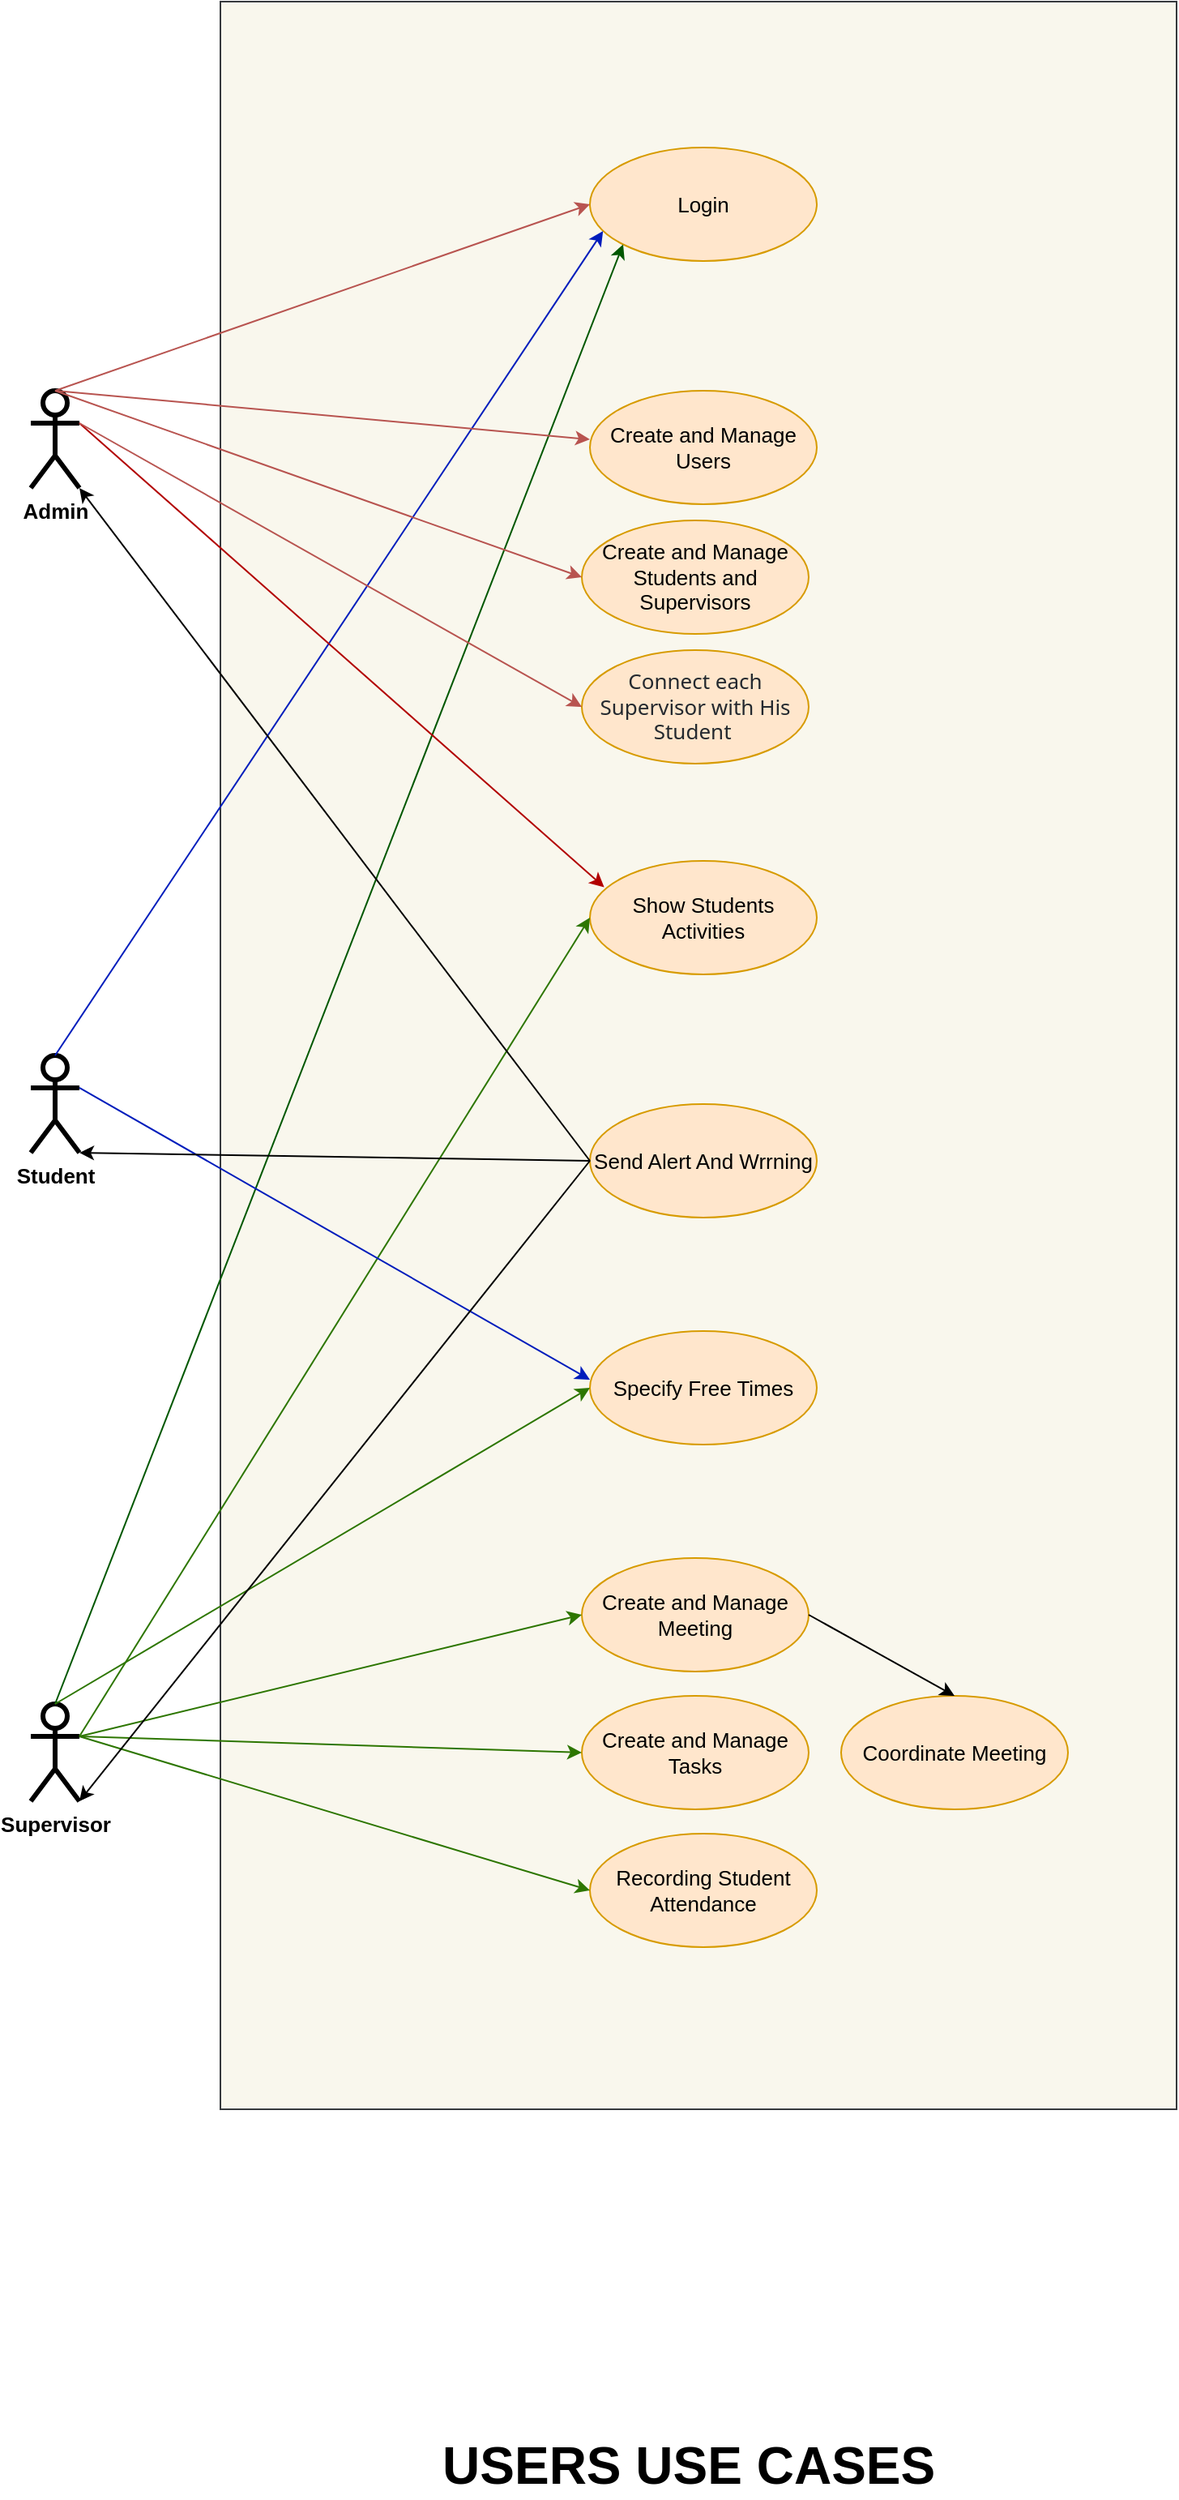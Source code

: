 <mxfile version="13.9.9" type="device"><diagram name="Page-1" id="74e2e168-ea6b-b213-b513-2b3c1d86103e"><mxGraphModel dx="2076" dy="1214" grid="1" gridSize="10" guides="1" tooltips="1" connect="1" arrows="1" fold="1" page="1" pageScale="1" pageWidth="1100" pageHeight="850" background="#ffffff" math="0" shadow="0"><root><mxCell id="0"/><mxCell id="1" parent="0"/><mxCell id="loEWUCpoRuhboECgRlNk-50" value="" style="rounded=0;whiteSpace=wrap;html=1;fillColor=#f9f7ed;strokeColor=#36393d;" vertex="1" parent="1"><mxGeometry x="260" y="80" width="590" height="1300" as="geometry"/></mxCell><mxCell id="qRqAcbwE4Pd-obTnEehp-1" value="&lt;b&gt;Admin&lt;/b&gt;" style="shape=umlActor;verticalLabelPosition=bottom;verticalAlign=top;html=1;outlineConnect=0;strokeWidth=3;fontSize=13;" parent="1" vertex="1"><mxGeometry x="143" y="320" width="30" height="60" as="geometry"/></mxCell><mxCell id="qRqAcbwE4Pd-obTnEehp-2" value="&lt;b&gt;Supervisor&lt;/b&gt;" style="shape=umlActor;verticalLabelPosition=bottom;verticalAlign=top;html=1;outlineConnect=0;strokeWidth=3;fontSize=13;" parent="1" vertex="1"><mxGeometry x="143" y="1130" width="30" height="60" as="geometry"/></mxCell><mxCell id="qRqAcbwE4Pd-obTnEehp-4" value="&lt;b&gt;Student&lt;/b&gt;" style="shape=umlActor;verticalLabelPosition=bottom;verticalAlign=top;html=1;outlineConnect=0;strokeWidth=3;fontSize=13;" parent="1" vertex="1"><mxGeometry x="143" y="730" width="30" height="60" as="geometry"/></mxCell><mxCell id="qRqAcbwE4Pd-obTnEehp-8" value="Login" style="ellipse;whiteSpace=wrap;html=1;fontSize=13;fillColor=#ffe6cc;strokeColor=#d79b00;" parent="1" vertex="1"><mxGeometry x="488" y="170" width="140" height="70" as="geometry"/></mxCell><mxCell id="qRqAcbwE4Pd-obTnEehp-11" value="Create and Manage Users" style="ellipse;whiteSpace=wrap;html=1;fillColor=#ffe6cc;strokeColor=#d79b00;fontSize=13;fontStyle=0" parent="1" vertex="1"><mxGeometry x="488" y="320" width="140" height="70" as="geometry"/></mxCell><mxCell id="qRqAcbwE4Pd-obTnEehp-12" value="Create and Manage Students and&lt;br style=&quot;font-size: 13px;&quot;&gt;Supervisors" style="ellipse;whiteSpace=wrap;html=1;fillColor=#ffe6cc;strokeColor=#d79b00;fontSize=13;fontStyle=0" parent="1" vertex="1"><mxGeometry x="483" y="400" width="140" height="70" as="geometry"/></mxCell><mxCell id="qRqAcbwE4Pd-obTnEehp-14" value="&lt;span style=&quot;line-height: 107%; font-family: &amp;quot;segoe ui&amp;quot;, sans-serif; color: rgb(36, 41, 47); font-size: 13px;&quot;&gt;&lt;font style=&quot;font-size: 13px;&quot;&gt;Connect each Supervisor with His Student&amp;nbsp;&lt;/font&gt;&lt;/span&gt;" style="ellipse;whiteSpace=wrap;html=1;fontStyle=0;fontSize=13;fillColor=#ffe6cc;strokeColor=#d79b00;" parent="1" vertex="1"><mxGeometry x="483" y="480" width="140" height="70" as="geometry"/></mxCell><mxCell id="DByrJwnGafrTDHUJ06Z9-2" value="Create and Manage Meeting" style="ellipse;whiteSpace=wrap;html=1;fillColor=#ffe6cc;strokeColor=#d79b00;fontSize=13;fontStyle=0" parent="1" vertex="1"><mxGeometry x="483" y="1040" width="140" height="70" as="geometry"/></mxCell><mxCell id="DByrJwnGafrTDHUJ06Z9-3" value="Specify Free Times" style="ellipse;whiteSpace=wrap;html=1;fillColor=#ffe6cc;strokeColor=#d79b00;fontSize=13;fontStyle=0" parent="1" vertex="1"><mxGeometry x="488" y="900" width="140" height="70" as="geometry"/></mxCell><mxCell id="DByrJwnGafrTDHUJ06Z9-4" value="Coordinate Meeting" style="ellipse;whiteSpace=wrap;html=1;fillColor=#ffe6cc;strokeColor=#d79b00;fontSize=13;" parent="1" vertex="1"><mxGeometry x="643" y="1125" width="140" height="70" as="geometry"/></mxCell><mxCell id="DByrJwnGafrTDHUJ06Z9-5" value="Create and Manage Tasks" style="ellipse;whiteSpace=wrap;html=1;fillColor=#ffe6cc;strokeColor=#d79b00;fontSize=13;fontStyle=0" parent="1" vertex="1"><mxGeometry x="483" y="1125" width="140" height="70" as="geometry"/></mxCell><mxCell id="DByrJwnGafrTDHUJ06Z9-6" value="Show Students&lt;br style=&quot;font-size: 13px;&quot;&gt;Activities" style="ellipse;whiteSpace=wrap;html=1;fillColor=#ffe6cc;strokeColor=#d79b00;fontSize=13;fontStyle=0" parent="1" vertex="1"><mxGeometry x="488" y="610" width="140" height="70" as="geometry"/></mxCell><mxCell id="DByrJwnGafrTDHUJ06Z9-8" value="Recording Student Attendance" style="ellipse;whiteSpace=wrap;html=1;fillColor=#ffe6cc;strokeColor=#d79b00;fontSize=13;fontStyle=0" parent="1" vertex="1"><mxGeometry x="488" y="1210" width="140" height="70" as="geometry"/></mxCell><mxCell id="DByrJwnGafrTDHUJ06Z9-73" value="USERS USE CASES&amp;nbsp;" style="text;html=1;align=center;verticalAlign=middle;resizable=0;points=[];autosize=1;fontSize=32;fontStyle=1" parent="1" vertex="1"><mxGeometry x="388" y="1580" width="330" height="40" as="geometry"/></mxCell><mxCell id="loEWUCpoRuhboECgRlNk-21" value="" style="endArrow=classic;html=1;exitX=0.5;exitY=0;exitDx=0;exitDy=0;exitPerimeter=0;entryX=0;entryY=0.5;entryDx=0;entryDy=0;fillColor=#f8cecc;strokeColor=#b85450;" edge="1" parent="1" source="qRqAcbwE4Pd-obTnEehp-1" target="qRqAcbwE4Pd-obTnEehp-8"><mxGeometry width="50" height="50" relative="1" as="geometry"><mxPoint x="233" y="320" as="sourcePoint"/><mxPoint x="573" y="560" as="targetPoint"/></mxGeometry></mxCell><mxCell id="loEWUCpoRuhboECgRlNk-22" value="" style="endArrow=classic;html=1;exitX=0.5;exitY=0;exitDx=0;exitDy=0;exitPerimeter=0;entryX=0.058;entryY=0.736;entryDx=0;entryDy=0;fillColor=#0050ef;strokeColor=#001DBC;entryPerimeter=0;" edge="1" parent="1" source="qRqAcbwE4Pd-obTnEehp-4" target="qRqAcbwE4Pd-obTnEehp-8"><mxGeometry width="50" height="50" relative="1" as="geometry"><mxPoint x="153" y="570" as="sourcePoint"/><mxPoint x="368" y="495" as="targetPoint"/></mxGeometry></mxCell><mxCell id="loEWUCpoRuhboECgRlNk-23" value="" style="endArrow=classic;html=1;exitX=0.5;exitY=0;exitDx=0;exitDy=0;exitPerimeter=0;entryX=0;entryY=1;entryDx=0;entryDy=0;fillColor=#008a00;strokeColor=#005700;" edge="1" parent="1" source="qRqAcbwE4Pd-obTnEehp-2" target="qRqAcbwE4Pd-obTnEehp-8"><mxGeometry width="50" height="50" relative="1" as="geometry"><mxPoint x="168" y="580" as="sourcePoint"/><mxPoint x="403.503" y="279.749" as="targetPoint"/></mxGeometry></mxCell><mxCell id="loEWUCpoRuhboECgRlNk-35" value="" style="endArrow=classic;html=1;exitX=1;exitY=0.333;exitDx=0;exitDy=0;exitPerimeter=0;entryX=0;entryY=0.5;entryDx=0;entryDy=0;fillColor=#60a917;strokeColor=#2D7600;" edge="1" parent="1" source="qRqAcbwE4Pd-obTnEehp-2" target="DByrJwnGafrTDHUJ06Z9-6"><mxGeometry width="50" height="50" relative="1" as="geometry"><mxPoint x="503" y="680" as="sourcePoint"/><mxPoint x="553" y="630" as="targetPoint"/></mxGeometry></mxCell><mxCell id="loEWUCpoRuhboECgRlNk-36" value="" style="endArrow=classic;html=1;exitX=1;exitY=0.333;exitDx=0;exitDy=0;exitPerimeter=0;entryX=0.063;entryY=0.232;entryDx=0;entryDy=0;fillColor=#e51400;strokeColor=#B20000;entryPerimeter=0;" edge="1" parent="1" source="qRqAcbwE4Pd-obTnEehp-1" target="DByrJwnGafrTDHUJ06Z9-6"><mxGeometry width="50" height="50" relative="1" as="geometry"><mxPoint x="175.5" y="826.0" as="sourcePoint"/><mxPoint x="423" y="775" as="targetPoint"/></mxGeometry></mxCell><mxCell id="loEWUCpoRuhboECgRlNk-37" value="" style="endArrow=classic;html=1;exitX=0.5;exitY=0;exitDx=0;exitDy=0;exitPerimeter=0;entryX=0;entryY=0.429;entryDx=0;entryDy=0;fillColor=#f8cecc;strokeColor=#b85450;entryPerimeter=0;" edge="1" parent="1" source="qRqAcbwE4Pd-obTnEehp-1" target="qRqAcbwE4Pd-obTnEehp-11"><mxGeometry width="50" height="50" relative="1" as="geometry"><mxPoint x="168.0" y="330" as="sourcePoint"/><mxPoint x="433.0" y="255" as="targetPoint"/></mxGeometry></mxCell><mxCell id="loEWUCpoRuhboECgRlNk-38" value="" style="endArrow=classic;html=1;exitX=0.5;exitY=0;exitDx=0;exitDy=0;exitPerimeter=0;entryX=0;entryY=0.5;entryDx=0;entryDy=0;fillColor=#f8cecc;strokeColor=#b85450;" edge="1" parent="1" source="qRqAcbwE4Pd-obTnEehp-1" target="qRqAcbwE4Pd-obTnEehp-12"><mxGeometry width="50" height="50" relative="1" as="geometry"><mxPoint x="178.0" y="340" as="sourcePoint"/><mxPoint x="443.0" y="265" as="targetPoint"/></mxGeometry></mxCell><mxCell id="loEWUCpoRuhboECgRlNk-39" value="" style="endArrow=classic;html=1;entryX=0;entryY=0.5;entryDx=0;entryDy=0;fillColor=#f8cecc;strokeColor=#b85450;" edge="1" parent="1" target="qRqAcbwE4Pd-obTnEehp-14"><mxGeometry width="50" height="50" relative="1" as="geometry"><mxPoint x="173" y="340" as="sourcePoint"/><mxPoint x="453.0" y="275" as="targetPoint"/></mxGeometry></mxCell><mxCell id="loEWUCpoRuhboECgRlNk-41" value="" style="endArrow=classic;html=1;exitX=0.5;exitY=0;exitDx=0;exitDy=0;exitPerimeter=0;entryX=0;entryY=0.5;entryDx=0;entryDy=0;fillColor=#60a917;strokeColor=#2D7600;" edge="1" parent="1" source="qRqAcbwE4Pd-obTnEehp-2" target="DByrJwnGafrTDHUJ06Z9-3"><mxGeometry width="50" height="50" relative="1" as="geometry"><mxPoint x="175.5" y="826" as="sourcePoint"/><mxPoint x="423.0" y="775" as="targetPoint"/></mxGeometry></mxCell><mxCell id="loEWUCpoRuhboECgRlNk-42" value="" style="endArrow=classic;html=1;exitX=1;exitY=0.333;exitDx=0;exitDy=0;exitPerimeter=0;entryX=0;entryY=0.5;entryDx=0;entryDy=0;fillColor=#60a917;strokeColor=#2D7600;" edge="1" parent="1" source="qRqAcbwE4Pd-obTnEehp-2" target="DByrJwnGafrTDHUJ06Z9-2"><mxGeometry width="50" height="50" relative="1" as="geometry"><mxPoint x="185.5" y="836" as="sourcePoint"/><mxPoint x="433.0" y="785" as="targetPoint"/></mxGeometry></mxCell><mxCell id="loEWUCpoRuhboECgRlNk-43" value="" style="endArrow=classic;html=1;exitX=1;exitY=0.333;exitDx=0;exitDy=0;exitPerimeter=0;entryX=0;entryY=0.5;entryDx=0;entryDy=0;fillColor=#60a917;strokeColor=#2D7600;" edge="1" parent="1" source="qRqAcbwE4Pd-obTnEehp-2" target="DByrJwnGafrTDHUJ06Z9-5"><mxGeometry width="50" height="50" relative="1" as="geometry"><mxPoint x="183" y="840" as="sourcePoint"/><mxPoint x="423.0" y="895" as="targetPoint"/></mxGeometry></mxCell><mxCell id="loEWUCpoRuhboECgRlNk-44" value="" style="endArrow=classic;html=1;entryX=0;entryY=0.5;entryDx=0;entryDy=0;fillColor=#60a917;strokeColor=#2D7600;exitX=1;exitY=0.333;exitDx=0;exitDy=0;exitPerimeter=0;" edge="1" parent="1" source="qRqAcbwE4Pd-obTnEehp-2" target="DByrJwnGafrTDHUJ06Z9-8"><mxGeometry width="50" height="50" relative="1" as="geometry"><mxPoint x="140" y="1150" as="sourcePoint"/><mxPoint x="433.0" y="905" as="targetPoint"/></mxGeometry></mxCell><mxCell id="loEWUCpoRuhboECgRlNk-46" value="" style="endArrow=classic;html=1;strokeColor=#000000;exitX=1;exitY=0.5;exitDx=0;exitDy=0;entryX=0.5;entryY=0;entryDx=0;entryDy=0;" edge="1" parent="1" source="DByrJwnGafrTDHUJ06Z9-2" target="DByrJwnGafrTDHUJ06Z9-4"><mxGeometry width="50" height="50" relative="1" as="geometry"><mxPoint x="373" y="800" as="sourcePoint"/><mxPoint x="423" y="750" as="targetPoint"/></mxGeometry></mxCell><mxCell id="loEWUCpoRuhboECgRlNk-47" value="" style="endArrow=classic;html=1;exitX=1;exitY=0.333;exitDx=0;exitDy=0;exitPerimeter=0;entryX=0;entryY=0.429;entryDx=0;entryDy=0;fillColor=#0050ef;strokeColor=#001DBC;entryPerimeter=0;" edge="1" parent="1" source="qRqAcbwE4Pd-obTnEehp-4" target="DByrJwnGafrTDHUJ06Z9-3"><mxGeometry width="50" height="50" relative="1" as="geometry"><mxPoint x="168" y="580" as="sourcePoint"/><mxPoint x="441.12" y="271.52" as="targetPoint"/></mxGeometry></mxCell><mxCell id="loEWUCpoRuhboECgRlNk-51" value="Send Alert And Wrrning" style="ellipse;whiteSpace=wrap;html=1;fillColor=#ffe6cc;strokeColor=#d79b00;fontSize=13;fontStyle=0" vertex="1" parent="1"><mxGeometry x="488" y="760" width="140" height="70" as="geometry"/></mxCell><mxCell id="loEWUCpoRuhboECgRlNk-52" value="" style="endArrow=classic;html=1;strokeColor=#000000;exitX=0;exitY=0.5;exitDx=0;exitDy=0;entryX=1;entryY=1;entryDx=0;entryDy=0;entryPerimeter=0;" edge="1" parent="1" source="loEWUCpoRuhboECgRlNk-51" target="qRqAcbwE4Pd-obTnEehp-2"><mxGeometry width="50" height="50" relative="1" as="geometry"><mxPoint x="513" y="650" as="sourcePoint"/><mxPoint x="173" y="830" as="targetPoint"/></mxGeometry></mxCell><mxCell id="loEWUCpoRuhboECgRlNk-53" value="" style="endArrow=classic;html=1;strokeColor=#000000;exitX=0;exitY=0.5;exitDx=0;exitDy=0;entryX=1;entryY=1;entryDx=0;entryDy=0;entryPerimeter=0;" edge="1" parent="1" source="loEWUCpoRuhboECgRlNk-51" target="qRqAcbwE4Pd-obTnEehp-4"><mxGeometry width="50" height="50" relative="1" as="geometry"><mxPoint x="493" y="695" as="sourcePoint"/><mxPoint x="183" y="840" as="targetPoint"/></mxGeometry></mxCell><mxCell id="loEWUCpoRuhboECgRlNk-54" value="" style="endArrow=classic;html=1;strokeColor=#000000;exitX=0;exitY=0.5;exitDx=0;exitDy=0;entryX=1;entryY=1;entryDx=0;entryDy=0;entryPerimeter=0;" edge="1" parent="1" source="loEWUCpoRuhboECgRlNk-51" target="qRqAcbwE4Pd-obTnEehp-1"><mxGeometry width="50" height="50" relative="1" as="geometry"><mxPoint x="493.0" y="695" as="sourcePoint"/><mxPoint x="193" y="370" as="targetPoint"/></mxGeometry></mxCell></root></mxGraphModel></diagram></mxfile>
